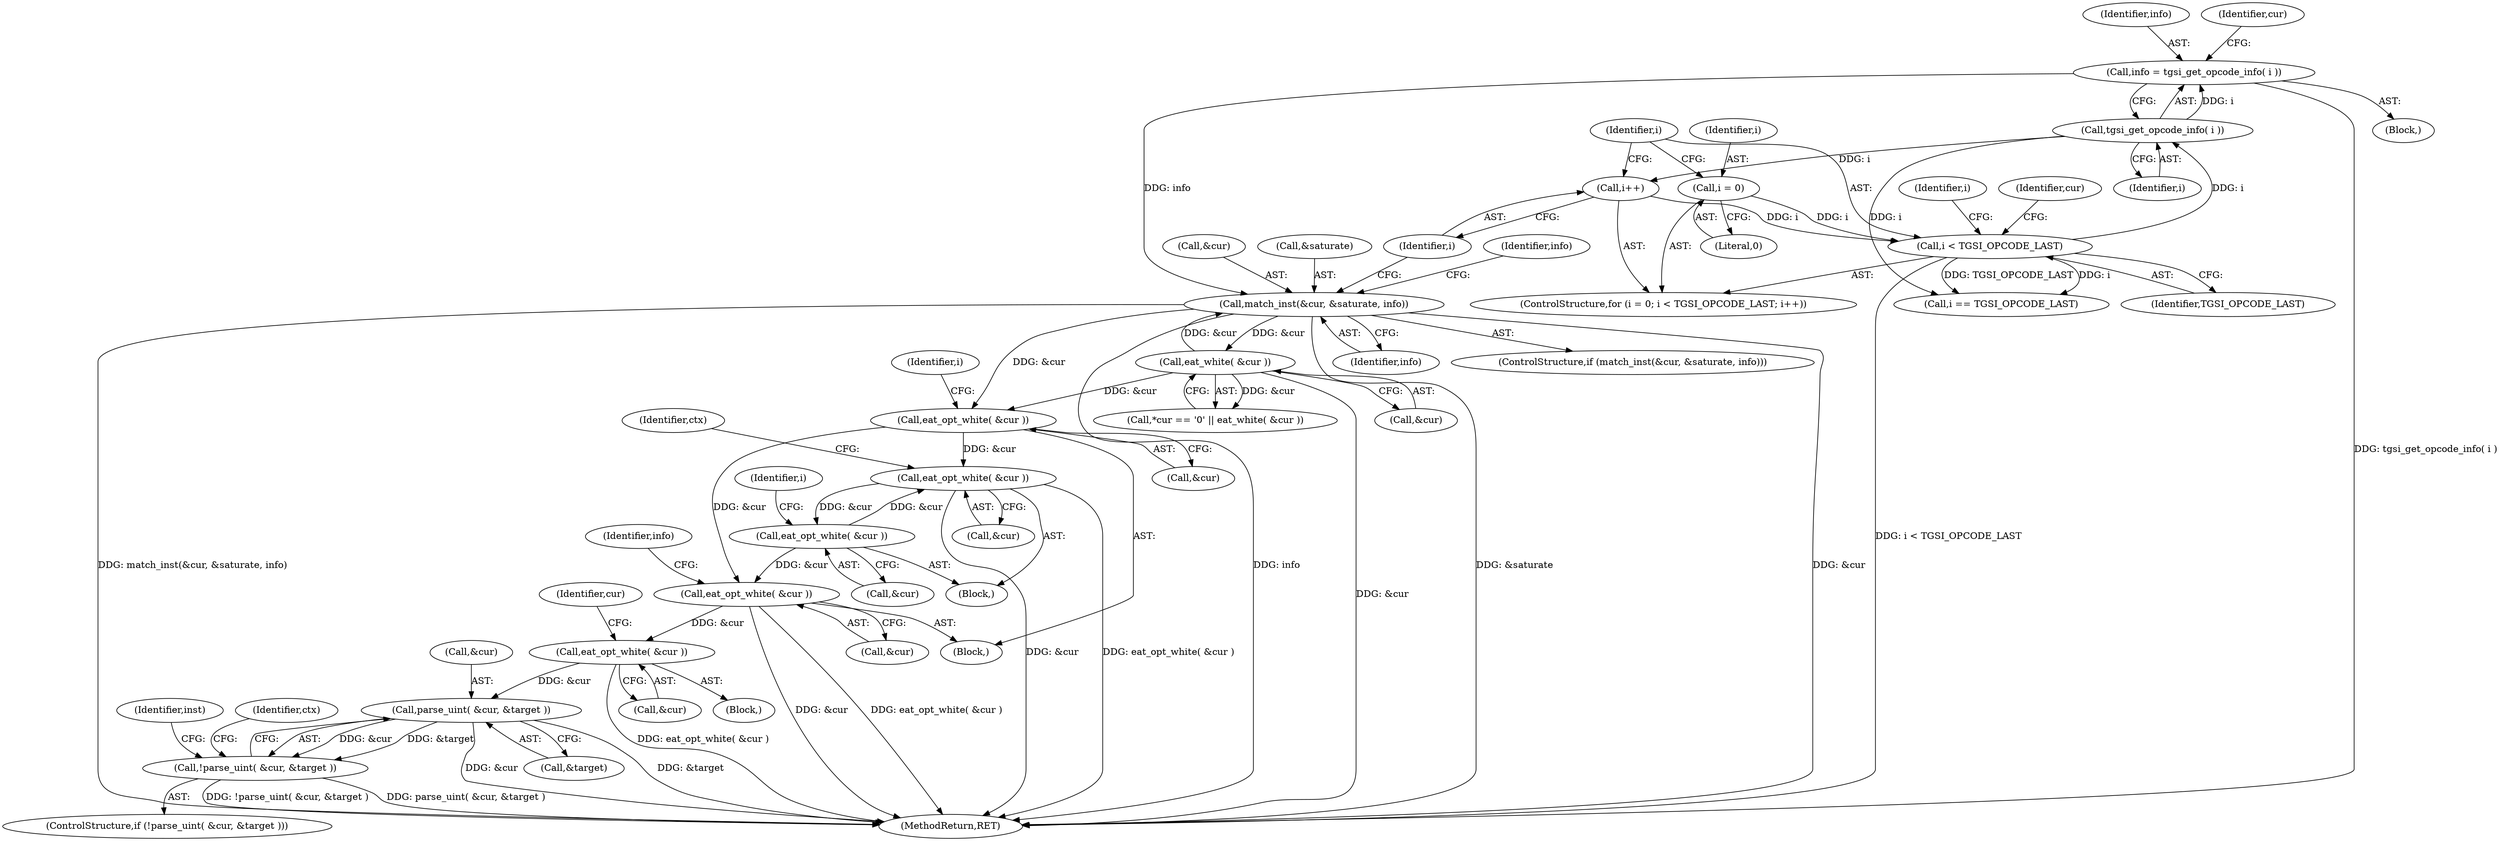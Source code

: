 digraph "0_virglrenderer_28894a30a17a84529be102b21118e55d6c9f23fa@pointer" {
"1000617" [label="(Call,parse_uint( &cur, &target ))"];
"1000612" [label="(Call,eat_opt_white( &cur ))"];
"1000596" [label="(Call,eat_opt_white( &cur ))"];
"1000581" [label="(Call,eat_opt_white( &cur ))"];
"1000556" [label="(Call,eat_opt_white( &cur ))"];
"1000534" [label="(Call,eat_opt_white( &cur ))"];
"1000266" [label="(Call,match_inst(&cur, &saturate, info))"];
"1000301" [label="(Call,eat_white( &cur ))"];
"1000261" [label="(Call,info = tgsi_get_opcode_info( i ))"];
"1000263" [label="(Call,tgsi_get_opcode_info( i ))"];
"1000250" [label="(Call,i < TGSI_OPCODE_LAST)"];
"1000247" [label="(Call,i = 0)"];
"1000253" [label="(Call,i++)"];
"1000616" [label="(Call,!parse_uint( &cur, &target ))"];
"1000251" [label="(Identifier,i)"];
"1000262" [label="(Identifier,info)"];
"1000552" [label="(Identifier,i)"];
"1000246" [label="(ControlStructure,for (i = 0; i < TGSI_OPCODE_LAST; i++))"];
"1000561" [label="(Identifier,ctx)"];
"1000267" [label="(Call,&cur)"];
"1000271" [label="(Identifier,info)"];
"1000617" [label="(Call,parse_uint( &cur, &target ))"];
"1000255" [label="(Block,)"];
"1000265" [label="(ControlStructure,if (match_inst(&cur, &saturate, info)))"];
"1000553" [label="(Block,)"];
"1000597" [label="(Call,&cur)"];
"1000615" [label="(ControlStructure,if (!parse_uint( &cur, &target )))"];
"1000312" [label="(Call,i == TGSI_OPCODE_LAST)"];
"1000249" [label="(Literal,0)"];
"1000631" [label="(Identifier,inst)"];
"1000302" [label="(Call,&cur)"];
"1000612" [label="(Call,eat_opt_white( &cur ))"];
"1000296" [label="(Call,*cur == '\0' || eat_white( &cur ))"];
"1000269" [label="(Call,&saturate)"];
"1000616" [label="(Call,!parse_uint( &cur, &target ))"];
"1000582" [label="(Call,&cur)"];
"1000535" [label="(Call,&cur)"];
"1000268" [label="(Identifier,cur)"];
"1000263" [label="(Call,tgsi_get_opcode_info( i ))"];
"1000313" [label="(Identifier,i)"];
"1000618" [label="(Call,&cur)"];
"1000257" [label="(Identifier,cur)"];
"1000539" [label="(Identifier,i)"];
"1000266" [label="(Call,match_inst(&cur, &saturate, info))"];
"1000248" [label="(Identifier,i)"];
"1000250" [label="(Call,i < TGSI_OPCODE_LAST)"];
"1000620" [label="(Call,&target)"];
"1000608" [label="(Block,)"];
"1000534" [label="(Call,eat_opt_white( &cur ))"];
"1000624" [label="(Identifier,ctx)"];
"1000247" [label="(Call,i = 0)"];
"1000254" [label="(Identifier,i)"];
"1000596" [label="(Call,eat_opt_white( &cur ))"];
"1000277" [label="(Identifier,info)"];
"1000602" [label="(Identifier,info)"];
"1000253" [label="(Call,i++)"];
"1000107" [label="(Block,)"];
"1000619" [label="(Identifier,cur)"];
"1000556" [label="(Call,eat_opt_white( &cur ))"];
"1000301" [label="(Call,eat_white( &cur ))"];
"1000613" [label="(Call,&cur)"];
"1000264" [label="(Identifier,i)"];
"1000680" [label="(MethodReturn,RET)"];
"1000581" [label="(Call,eat_opt_white( &cur ))"];
"1000261" [label="(Call,info = tgsi_get_opcode_info( i ))"];
"1000252" [label="(Identifier,TGSI_OPCODE_LAST)"];
"1000557" [label="(Call,&cur)"];
"1000617" -> "1000616"  [label="AST: "];
"1000617" -> "1000620"  [label="CFG: "];
"1000618" -> "1000617"  [label="AST: "];
"1000620" -> "1000617"  [label="AST: "];
"1000616" -> "1000617"  [label="CFG: "];
"1000617" -> "1000680"  [label="DDG: &cur"];
"1000617" -> "1000680"  [label="DDG: &target"];
"1000617" -> "1000616"  [label="DDG: &cur"];
"1000617" -> "1000616"  [label="DDG: &target"];
"1000612" -> "1000617"  [label="DDG: &cur"];
"1000612" -> "1000608"  [label="AST: "];
"1000612" -> "1000613"  [label="CFG: "];
"1000613" -> "1000612"  [label="AST: "];
"1000619" -> "1000612"  [label="CFG: "];
"1000612" -> "1000680"  [label="DDG: eat_opt_white( &cur )"];
"1000596" -> "1000612"  [label="DDG: &cur"];
"1000596" -> "1000107"  [label="AST: "];
"1000596" -> "1000597"  [label="CFG: "];
"1000597" -> "1000596"  [label="AST: "];
"1000602" -> "1000596"  [label="CFG: "];
"1000596" -> "1000680"  [label="DDG: &cur"];
"1000596" -> "1000680"  [label="DDG: eat_opt_white( &cur )"];
"1000581" -> "1000596"  [label="DDG: &cur"];
"1000534" -> "1000596"  [label="DDG: &cur"];
"1000581" -> "1000553"  [label="AST: "];
"1000581" -> "1000582"  [label="CFG: "];
"1000582" -> "1000581"  [label="AST: "];
"1000552" -> "1000581"  [label="CFG: "];
"1000581" -> "1000556"  [label="DDG: &cur"];
"1000556" -> "1000581"  [label="DDG: &cur"];
"1000556" -> "1000553"  [label="AST: "];
"1000556" -> "1000557"  [label="CFG: "];
"1000557" -> "1000556"  [label="AST: "];
"1000561" -> "1000556"  [label="CFG: "];
"1000556" -> "1000680"  [label="DDG: &cur"];
"1000556" -> "1000680"  [label="DDG: eat_opt_white( &cur )"];
"1000534" -> "1000556"  [label="DDG: &cur"];
"1000534" -> "1000107"  [label="AST: "];
"1000534" -> "1000535"  [label="CFG: "];
"1000535" -> "1000534"  [label="AST: "];
"1000539" -> "1000534"  [label="CFG: "];
"1000266" -> "1000534"  [label="DDG: &cur"];
"1000301" -> "1000534"  [label="DDG: &cur"];
"1000266" -> "1000265"  [label="AST: "];
"1000266" -> "1000271"  [label="CFG: "];
"1000267" -> "1000266"  [label="AST: "];
"1000269" -> "1000266"  [label="AST: "];
"1000271" -> "1000266"  [label="AST: "];
"1000277" -> "1000266"  [label="CFG: "];
"1000254" -> "1000266"  [label="CFG: "];
"1000266" -> "1000680"  [label="DDG: &saturate"];
"1000266" -> "1000680"  [label="DDG: &cur"];
"1000266" -> "1000680"  [label="DDG: match_inst(&cur, &saturate, info)"];
"1000266" -> "1000680"  [label="DDG: info"];
"1000301" -> "1000266"  [label="DDG: &cur"];
"1000261" -> "1000266"  [label="DDG: info"];
"1000266" -> "1000301"  [label="DDG: &cur"];
"1000301" -> "1000296"  [label="AST: "];
"1000301" -> "1000302"  [label="CFG: "];
"1000302" -> "1000301"  [label="AST: "];
"1000296" -> "1000301"  [label="CFG: "];
"1000301" -> "1000680"  [label="DDG: &cur"];
"1000301" -> "1000296"  [label="DDG: &cur"];
"1000261" -> "1000255"  [label="AST: "];
"1000261" -> "1000263"  [label="CFG: "];
"1000262" -> "1000261"  [label="AST: "];
"1000263" -> "1000261"  [label="AST: "];
"1000268" -> "1000261"  [label="CFG: "];
"1000261" -> "1000680"  [label="DDG: tgsi_get_opcode_info( i )"];
"1000263" -> "1000261"  [label="DDG: i"];
"1000263" -> "1000264"  [label="CFG: "];
"1000264" -> "1000263"  [label="AST: "];
"1000263" -> "1000253"  [label="DDG: i"];
"1000250" -> "1000263"  [label="DDG: i"];
"1000263" -> "1000312"  [label="DDG: i"];
"1000250" -> "1000246"  [label="AST: "];
"1000250" -> "1000252"  [label="CFG: "];
"1000251" -> "1000250"  [label="AST: "];
"1000252" -> "1000250"  [label="AST: "];
"1000257" -> "1000250"  [label="CFG: "];
"1000313" -> "1000250"  [label="CFG: "];
"1000250" -> "1000680"  [label="DDG: i < TGSI_OPCODE_LAST"];
"1000247" -> "1000250"  [label="DDG: i"];
"1000253" -> "1000250"  [label="DDG: i"];
"1000250" -> "1000312"  [label="DDG: i"];
"1000250" -> "1000312"  [label="DDG: TGSI_OPCODE_LAST"];
"1000247" -> "1000246"  [label="AST: "];
"1000247" -> "1000249"  [label="CFG: "];
"1000248" -> "1000247"  [label="AST: "];
"1000249" -> "1000247"  [label="AST: "];
"1000251" -> "1000247"  [label="CFG: "];
"1000253" -> "1000246"  [label="AST: "];
"1000253" -> "1000254"  [label="CFG: "];
"1000254" -> "1000253"  [label="AST: "];
"1000251" -> "1000253"  [label="CFG: "];
"1000616" -> "1000615"  [label="AST: "];
"1000624" -> "1000616"  [label="CFG: "];
"1000631" -> "1000616"  [label="CFG: "];
"1000616" -> "1000680"  [label="DDG: parse_uint( &cur, &target )"];
"1000616" -> "1000680"  [label="DDG: !parse_uint( &cur, &target )"];
}

